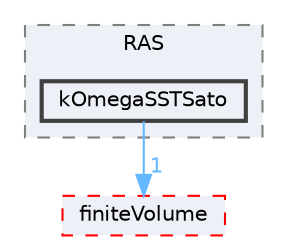 digraph "src/TurbulenceModels/phaseCompressible/RAS/kOmegaSSTSato"
{
 // LATEX_PDF_SIZE
  bgcolor="transparent";
  edge [fontname=Helvetica,fontsize=10,labelfontname=Helvetica,labelfontsize=10];
  node [fontname=Helvetica,fontsize=10,shape=box,height=0.2,width=0.4];
  compound=true
  subgraph clusterdir_d56f8f56acacbc657c0273a190dad740 {
    graph [ bgcolor="#edf0f7", pencolor="grey50", label="RAS", fontname=Helvetica,fontsize=10 style="filled,dashed", URL="dir_d56f8f56acacbc657c0273a190dad740.html",tooltip=""]
  dir_a284cfd32f774e3a745db5bec81c24a4 [label="kOmegaSSTSato", fillcolor="#edf0f7", color="grey25", style="filled,bold", URL="dir_a284cfd32f774e3a745db5bec81c24a4.html",tooltip=""];
  }
  dir_9bd15774b555cf7259a6fa18f99fe99b [label="finiteVolume", fillcolor="#edf0f7", color="red", style="filled,dashed", URL="dir_9bd15774b555cf7259a6fa18f99fe99b.html",tooltip=""];
  dir_a284cfd32f774e3a745db5bec81c24a4->dir_9bd15774b555cf7259a6fa18f99fe99b [headlabel="1", labeldistance=1.5 headhref="dir_002050_001387.html" href="dir_002050_001387.html" color="steelblue1" fontcolor="steelblue1"];
}
